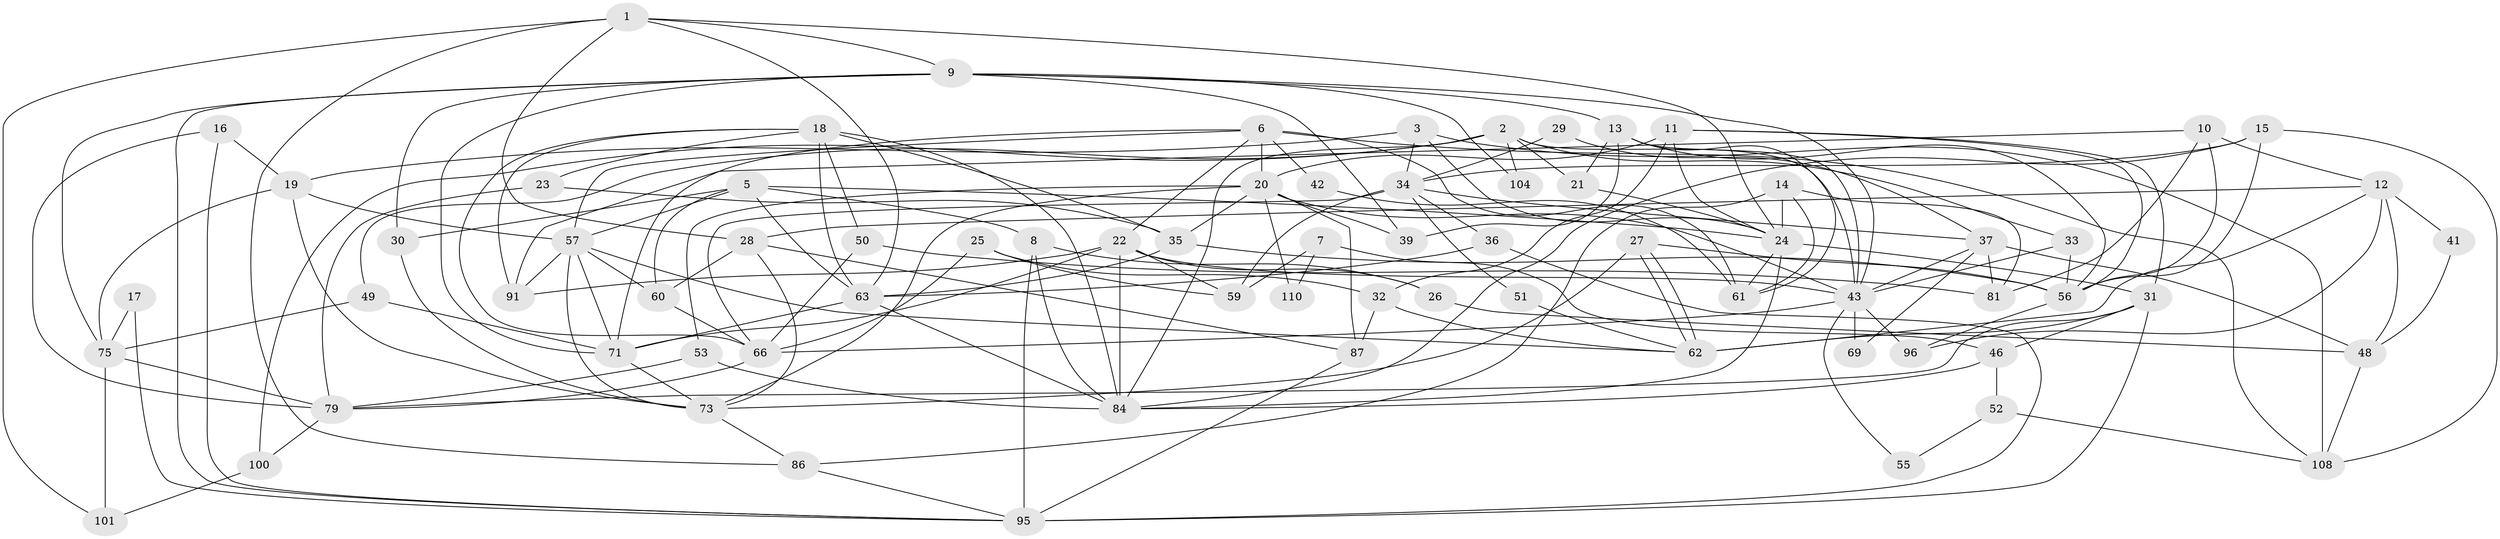 // original degree distribution, {4: 0.2702702702702703, 5: 0.2072072072072072, 3: 0.22522522522522523, 6: 0.08108108108108109, 2: 0.16216216216216217, 7: 0.036036036036036036, 8: 0.018018018018018018}
// Generated by graph-tools (version 1.1) at 2025/41/03/06/25 10:41:54]
// undirected, 73 vertices, 176 edges
graph export_dot {
graph [start="1"]
  node [color=gray90,style=filled];
  1 [super="+47"];
  2 [super="+68"];
  3 [super="+4"];
  5 [super="+78"];
  6 [super="+107"];
  7;
  8;
  9 [super="+82"];
  10;
  11;
  12 [super="+93"];
  13 [super="+45"];
  14;
  15;
  16;
  17;
  18 [super="+40"];
  19 [super="+80"];
  20 [super="+65"];
  21 [super="+72"];
  22 [super="+70"];
  23;
  24 [super="+38"];
  25 [super="+88"];
  26;
  27;
  28;
  29;
  30;
  31 [super="+99"];
  32;
  33;
  34 [super="+58"];
  35 [super="+98"];
  36;
  37 [super="+44"];
  39 [super="+103"];
  41 [super="+83"];
  42;
  43 [super="+54"];
  46;
  48 [super="+64"];
  49;
  50;
  51;
  52;
  53;
  55;
  56 [super="+74"];
  57 [super="+92"];
  59 [super="+102"];
  60 [super="+67"];
  61 [super="+97"];
  62 [super="+89"];
  63 [super="+77"];
  66 [super="+94"];
  69;
  71 [super="+106"];
  73 [super="+76"];
  75 [super="+85"];
  79 [super="+105"];
  81;
  84 [super="+90"];
  86;
  87 [super="+111"];
  91;
  95 [super="+109"];
  96;
  100;
  101;
  104;
  108;
  110;
  1 -- 24;
  1 -- 101;
  1 -- 63;
  1 -- 28;
  1 -- 9;
  1 -- 86;
  2 -- 33;
  2 -- 21;
  2 -- 104;
  2 -- 43;
  2 -- 49;
  2 -- 100;
  2 -- 84;
  3 -- 24 [weight=2];
  3 -- 34;
  3 -- 19;
  3 -- 108;
  5 -- 8;
  5 -- 57;
  5 -- 30;
  5 -- 24;
  5 -- 60;
  5 -- 63;
  6 -- 20;
  6 -- 42;
  6 -- 71;
  6 -- 22;
  6 -- 57;
  6 -- 108;
  6 -- 61;
  7 -- 59;
  7 -- 46;
  7 -- 110;
  8 -- 26;
  8 -- 95;
  8 -- 84;
  9 -- 43;
  9 -- 71;
  9 -- 30;
  9 -- 39;
  9 -- 95;
  9 -- 104;
  9 -- 75;
  9 -- 13;
  10 -- 56;
  10 -- 81;
  10 -- 12;
  10 -- 91;
  11 -- 20;
  11 -- 24;
  11 -- 31;
  11 -- 32;
  11 -- 56;
  12 -- 41 [weight=2];
  12 -- 96;
  12 -- 28;
  12 -- 62;
  12 -- 48;
  13 -- 61;
  13 -- 39;
  13 -- 56;
  13 -- 21;
  13 -- 43;
  14 -- 61;
  14 -- 86;
  14 -- 24;
  14 -- 81;
  15 -- 108;
  15 -- 56;
  15 -- 84;
  15 -- 34;
  16 -- 79;
  16 -- 95;
  16 -- 19;
  17 -- 95;
  17 -- 75;
  18 -- 23;
  18 -- 35;
  18 -- 50;
  18 -- 91;
  18 -- 84;
  18 -- 63;
  18 -- 66;
  19 -- 57;
  19 -- 75;
  19 -- 73;
  20 -- 87;
  20 -- 39;
  20 -- 110;
  20 -- 35;
  20 -- 53;
  20 -- 73;
  20 -- 43;
  21 -- 24 [weight=2];
  22 -- 43;
  22 -- 71;
  22 -- 91;
  22 -- 84;
  22 -- 26;
  22 -- 59;
  23 -- 79;
  23 -- 35;
  24 -- 84;
  24 -- 31;
  24 -- 61;
  25 -- 59;
  25 -- 66;
  25 -- 32;
  26 -- 48;
  27 -- 62;
  27 -- 62;
  27 -- 56;
  27 -- 73;
  28 -- 87;
  28 -- 60;
  28 -- 73;
  29 -- 34;
  29 -- 37;
  30 -- 73;
  31 -- 95 [weight=2];
  31 -- 46;
  31 -- 79;
  31 -- 62;
  32 -- 62;
  32 -- 87;
  33 -- 43;
  33 -- 56;
  34 -- 36;
  34 -- 51;
  34 -- 59 [weight=2];
  34 -- 66;
  34 -- 37;
  35 -- 63;
  35 -- 56;
  36 -- 95;
  36 -- 63;
  37 -- 81;
  37 -- 69;
  37 -- 48;
  37 -- 43;
  41 -- 48;
  42 -- 61;
  43 -- 96;
  43 -- 55;
  43 -- 66;
  43 -- 69;
  46 -- 52;
  46 -- 84;
  48 -- 108;
  49 -- 71;
  49 -- 75;
  50 -- 81;
  50 -- 66;
  51 -- 62;
  52 -- 108;
  52 -- 55;
  53 -- 79;
  53 -- 84;
  56 -- 96;
  57 -- 91;
  57 -- 71;
  57 -- 60;
  57 -- 62;
  57 -- 73;
  60 -- 66;
  63 -- 84;
  63 -- 71;
  66 -- 79;
  71 -- 73;
  73 -- 86;
  75 -- 101;
  75 -- 79;
  79 -- 100;
  86 -- 95;
  87 -- 95;
  100 -- 101;
}
